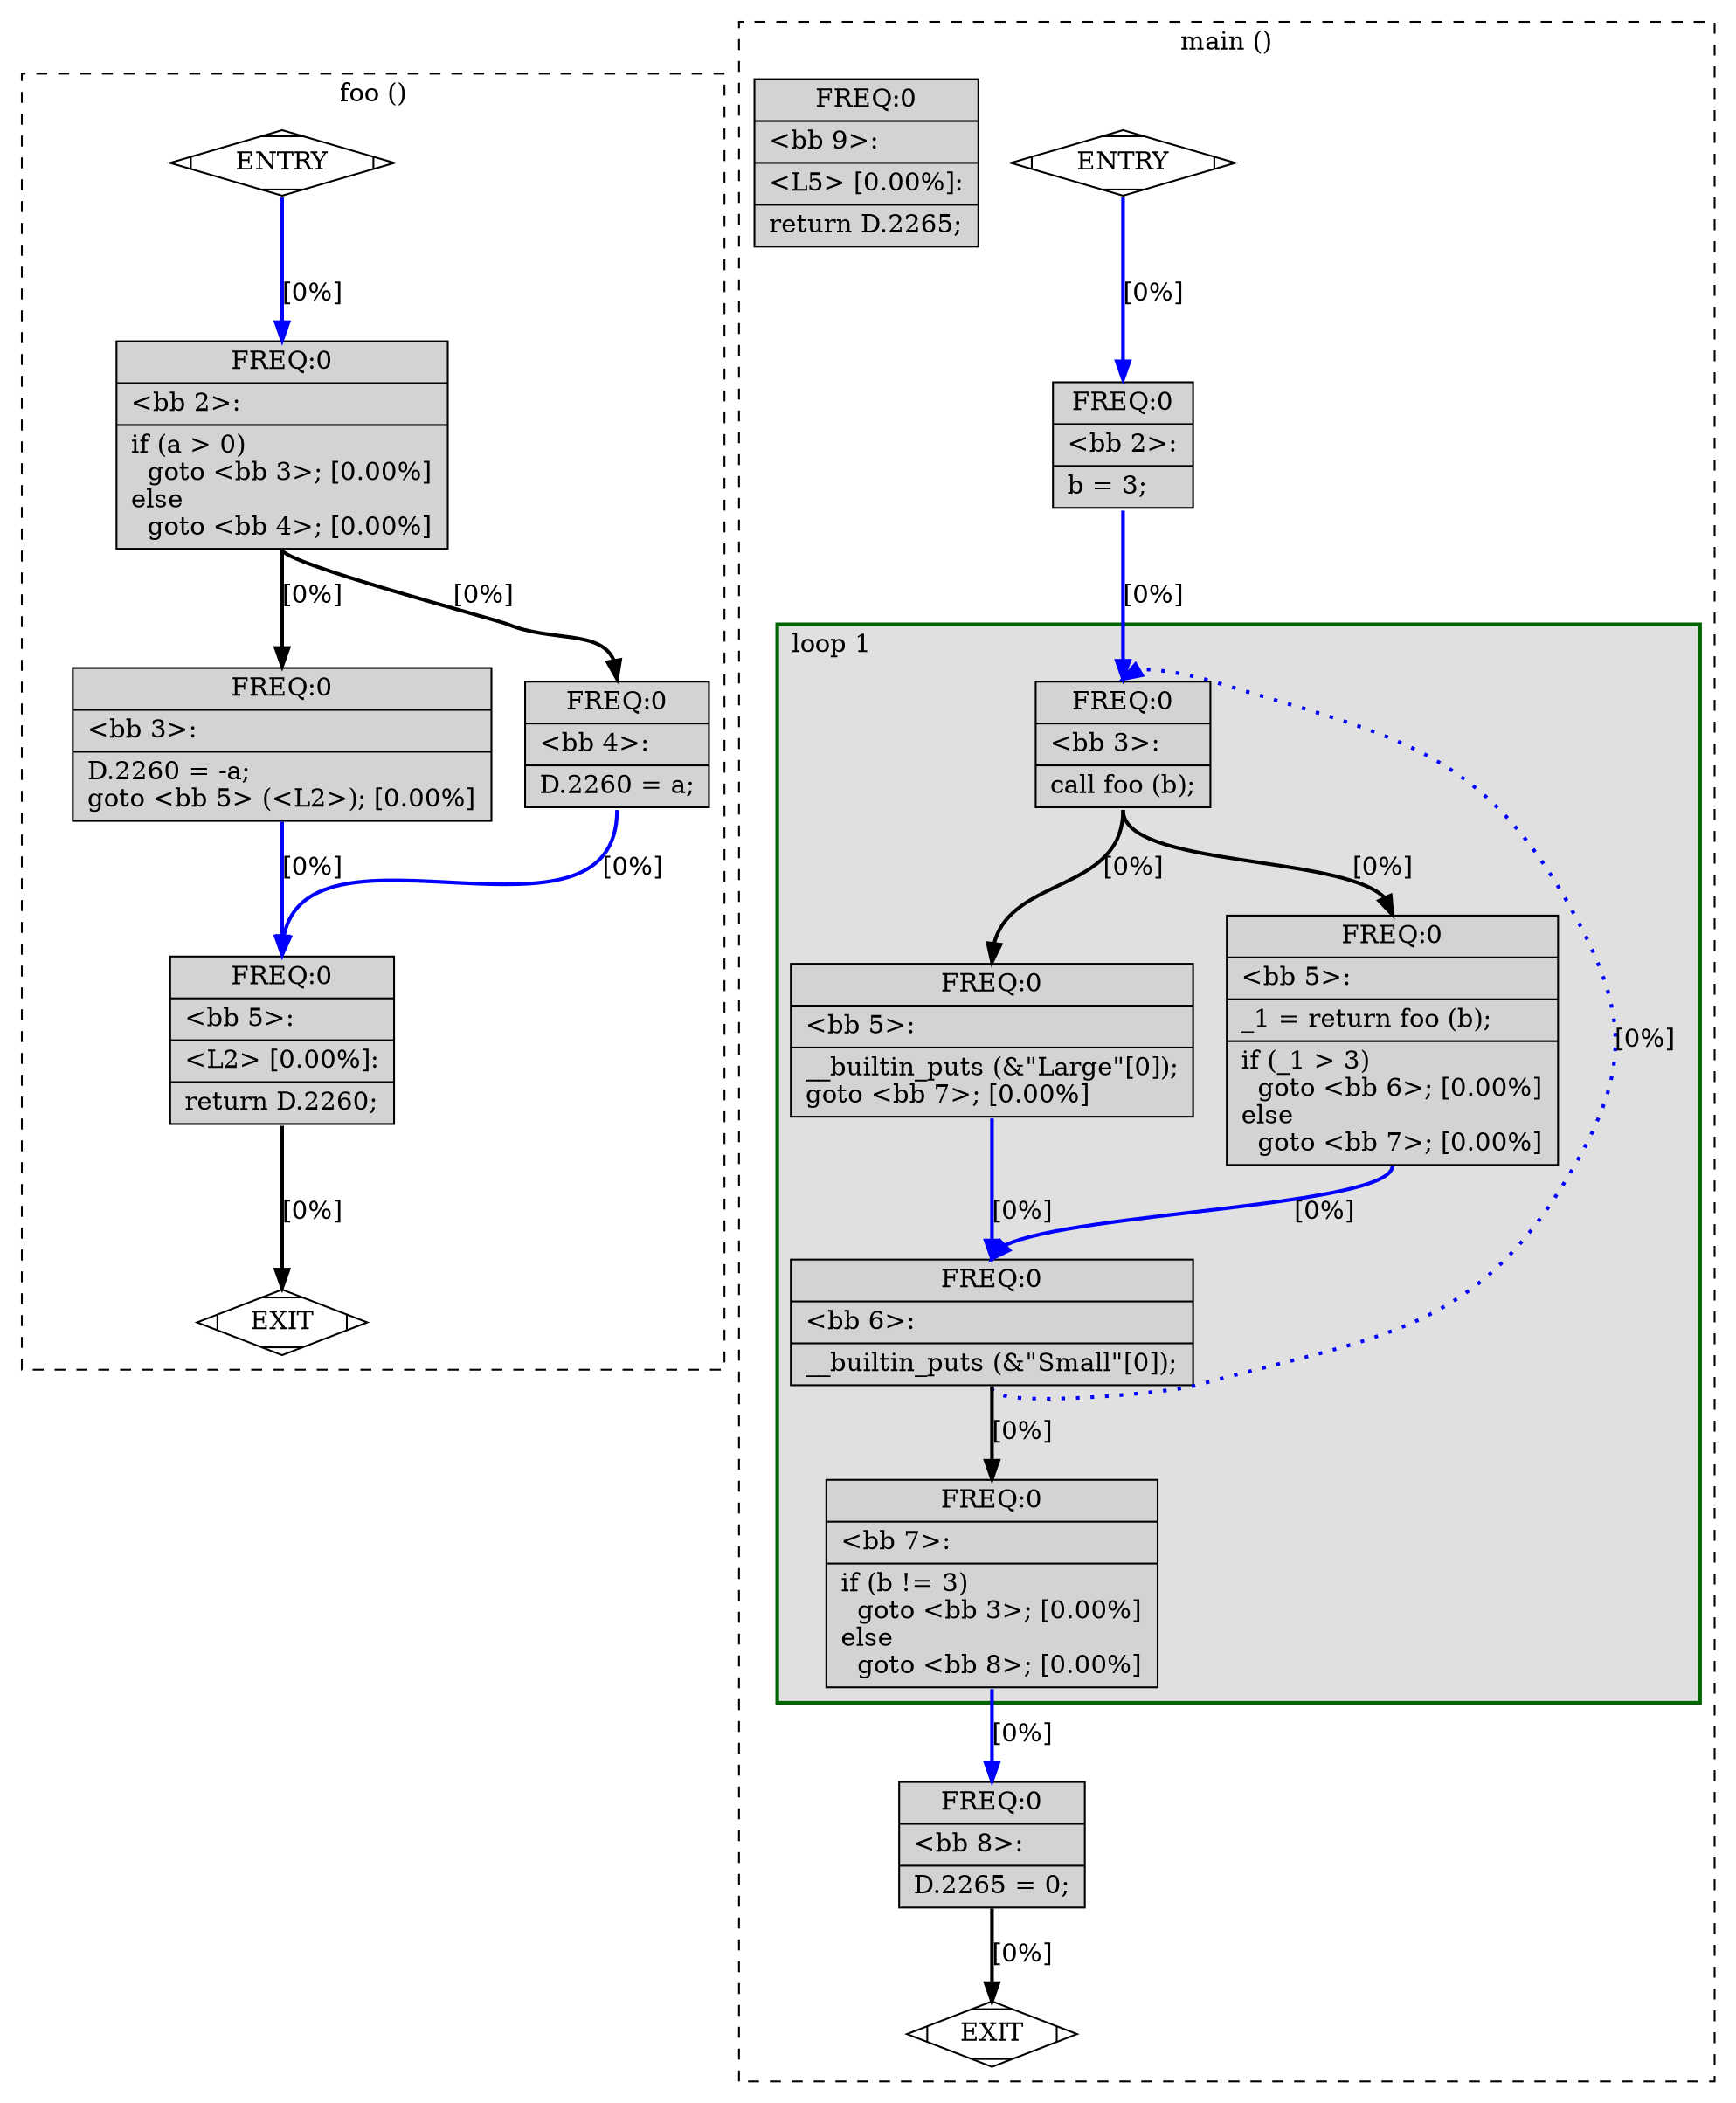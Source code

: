 digraph "cluster_test.c.011t.cfg" {
overlap=false;
subgraph "cluster_foo" {
style="dashed";
color="black";
label="foo ()";
fn_0_basic_block_0 [shape=Mdiamond, style=filled, fillcolor=white, label="ENTRY"];
fn_0_basic_block_1 [shape=Mdiamond, style=filled, fillcolor=white, label="EXIT"];
fn_0_basic_block_2 [shape=record, style=filled, fillcolor=lightgrey, label="{ FREQ:0 |\<bb\ 2\>:\l\
|if\ (a\ \>\ 0)\l\
\ \ goto\ \<bb\ 3\>;\ [0.00%]\l\
else\l\
\ \ goto\ \<bb\ 4\>;\ [0.00%]\l\
}"];
fn_0_basic_block_3 [shape=record, style=filled, fillcolor=lightgrey, label="{ FREQ:0 |\<bb\ 3\>:\l\
|D.2260\ =\ -a;\l\
goto\ \<bb\ 5\>\ (\<L2\>);\ [0.00%]\l\
}"];
fn_0_basic_block_4 [shape=record, style=filled, fillcolor=lightgrey, label="{ FREQ:0 |\<bb\ 4\>:\l\
|D.2260\ =\ a;\l\
}"];
fn_0_basic_block_5 [shape=record, style=filled, fillcolor=lightgrey, label="{ FREQ:0 |\<bb\ 5\>:\l\
|\<L2\>\ [0.00%]:\l\
|return\ D.2260;\l\
}"];
fn_0_basic_block_0:s -> fn_0_basic_block_2:n  [style="solid,bold", color=blue, weight=100, constraint=true, label="[0%]"];
fn_0_basic_block_2:s -> fn_0_basic_block_3:n  [style="solid,bold", color=black, weight=10, constraint=true, label="[0%]"];
fn_0_basic_block_2:s -> fn_0_basic_block_4:n  [style="solid,bold", color=black, weight=10, constraint=true, label="[0%]"];
fn_0_basic_block_3:s -> fn_0_basic_block_5:n  [style="solid,bold", color=blue, weight=100, constraint=true, label="[0%]"];
fn_0_basic_block_4:s -> fn_0_basic_block_5:n  [style="solid,bold", color=blue, weight=100, constraint=true, label="[0%]"];
fn_0_basic_block_5:s -> fn_0_basic_block_1:n  [style="solid,bold", color=black, weight=10, constraint=true, label="[0%]"];
fn_0_basic_block_0:s -> fn_0_basic_block_1:n  [style="invis", constraint=true];
}

subgraph "cluster_main" {
style="dashed";
color="black";
label="main ()";
subgraph "cluster_1_1" {
style="filled";
color="darkgreen";
fillcolor="grey88";
label="loop 1";
labeljust=l;
penwidth=2;
fn_1_basic_block_3 [shape=record, style=filled, fillcolor=lightgrey, label="{ FREQ:0 |\<bb\ 3\>:\l\
|call\ foo\ (b);\l\
}"];
fn_1_basic_block_5 [shape=record, style=filled, fillcolor=lightgrey, label="{ FREQ:0 |\<bb\ 5\>:\l\
|__builtin_puts\ (&\"Large\"[0]);\l\
goto\ \<bb\ 7\>;\ [0.00%]\l\
}"];
fn_1_basic_block_6 [shape=record, style=filled, fillcolor=lightgrey, label="{ FREQ:0 |\<bb\ 6\>:\l\
|__builtin_puts\ (&\"Small\"[0]);\l\
}"];
fn_1_basic_block_7 [shape=record, style=filled, fillcolor=lightgrey, label="{ FREQ:0 |\<bb\ 7\>:\l\
|if\ (b\ !=\ 3)\l\
\ \ goto\ \<bb\ 3\>;\ [0.00%]\l\
else\l\
\ \ goto\ \<bb\ 8\>;\ [0.00%]\l\
}"];
fn_1_basic_block_4 [shape=record, style=filled, fillcolor=lightgrey, label="{ FREQ:0 |\<bb\ 5\>:\l\
|_1\ =\ return\ foo\ (b);\l\
|if\ (_1\ \>\ 3)\l\
\ \ goto\ \<bb\ 6\>;\ [0.00%]\l\
else\l\
\ \ goto\ \<bb\ 7\>;\ [0.00%]\l\
}"];
}

fn_1_basic_block_0 [shape=Mdiamond, style=filled, fillcolor=white, label="ENTRY"];
fn_1_basic_block_1 [shape=Mdiamond, style=filled, fillcolor=white, label="EXIT"];
fn_1_basic_block_2 [shape=record, style=filled, fillcolor=lightgrey, label="{ FREQ:0 |\<bb\ 2\>:\l\
|b\ =\ 3;\l\
}"];
fn_1_basic_block_8 [shape=record, style=filled, fillcolor=lightgrey, label="{ FREQ:0 |\<bb\ 8\>:\l\
|D.2265\ =\ 0;\l\
}"];
fn_1_basic_block_9 [shape=record, style=filled, fillcolor=lightgrey, label="{ FREQ:0 |\<bb\ 9\>:\l\
|\<L5\>\ [0.00%]:\l\
|return\ D.2265;\l\
}"];
fn_1_basic_block_0:s -> fn_1_basic_block_2:n  [style="solid,bold", color=blue, weight=100, constraint=true, label="[0%]"];
fn_1_basic_block_2:s -> fn_1_basic_block_3:n  [style="solid,bold", color=blue, weight=100, constraint=true, label="[0%]"];
fn_1_basic_block_3:s -> fn_1_basic_block_4:n  [style="solid,bold", color=black, weight=10, constraint=true, label="[0%]"];
fn_1_basic_block_3:s -> fn_1_basic_block_5:n  [style="solid,bold", color=black, weight=10, constraint=true, label="[0%]"];
fn_1_basic_block_4:s -> fn_1_basic_block_6:n  [style="solid,bold", color=blue, weight=100, constraint=true, label="[0%]"];
fn_1_basic_block_5:s -> fn_1_basic_block_6:n  [style="solid,bold", color=blue, weight=100, constraint=true, label="[0%]"];
fn_1_basic_block_6:s -> fn_1_basic_block_3:n  [style="dotted,bold", color=blue, weight=10, constraint=false, label="[0%]"];
fn_1_basic_block_6:s -> fn_1_basic_block_7:n  [style="solid,bold", color=black, weight=10, constraint=true, label="[0%]"];
fn_1_basic_block_7:s -> fn_1_basic_block_8:n  [style="solid,bold", color=blue, weight=100, constraint=true, label="[0%]"];
fn_1_basic_block_8:s -> fn_1_basic_block_1:n  [style="solid,bold", color=black, weight=10, constraint=true, label="[0%]"];
fn_1_basic_block_0:s -> fn_1_basic_block_1:n  [style="invis", constraint=true];
}

}
